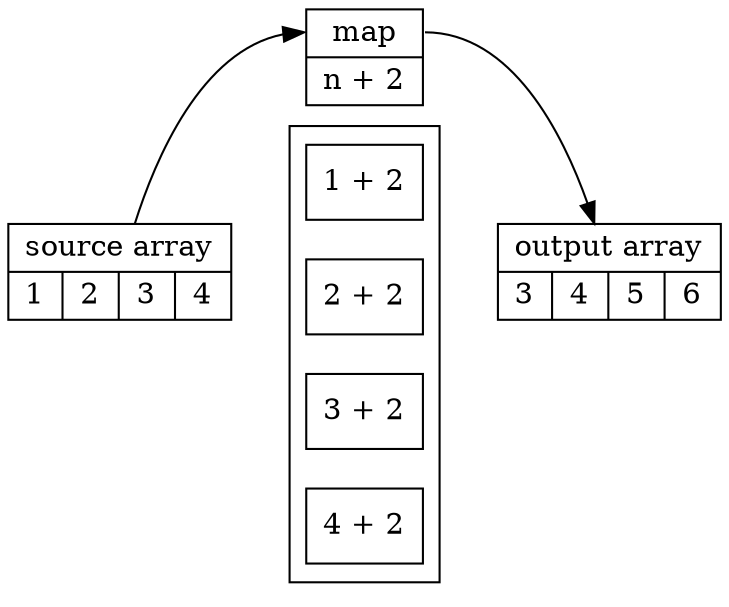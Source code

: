 digraph Map {

  // ###########################################################################
  graph [rankdir=LR];
  node [shape=record];
  edge [];

  // ###########################################################################
  source [label="source array | {<f1> 1 | <f2> 2 | <f3> 3 | <f4> 4}"];
  dest   [label="output array | {<f1> 3 | <f2> 4 | <f3> 5 | <f4> 6}"];
  map    [label="<f1> map | <f2> n + 2"];

  // ###########################################################################
  source -> map:f1 -> dest;

  // ###########################################################################
  subgraph cluster_1 {
    rank=same;

    a [label="1 + 2"];
    b [label="2 + 2"];
    c [label="3 + 2"];
    d [label="4 + 2"];
  }

  // ###########################################################################
  source:f1 -> a -> dest:f1 [style=invis];
  source:f2 -> b -> dest:f2 [style=invis];
  source:f3 -> c -> dest:f3 [style=invis];
  source:f4 -> d -> dest:f4 [style=invis];
}
